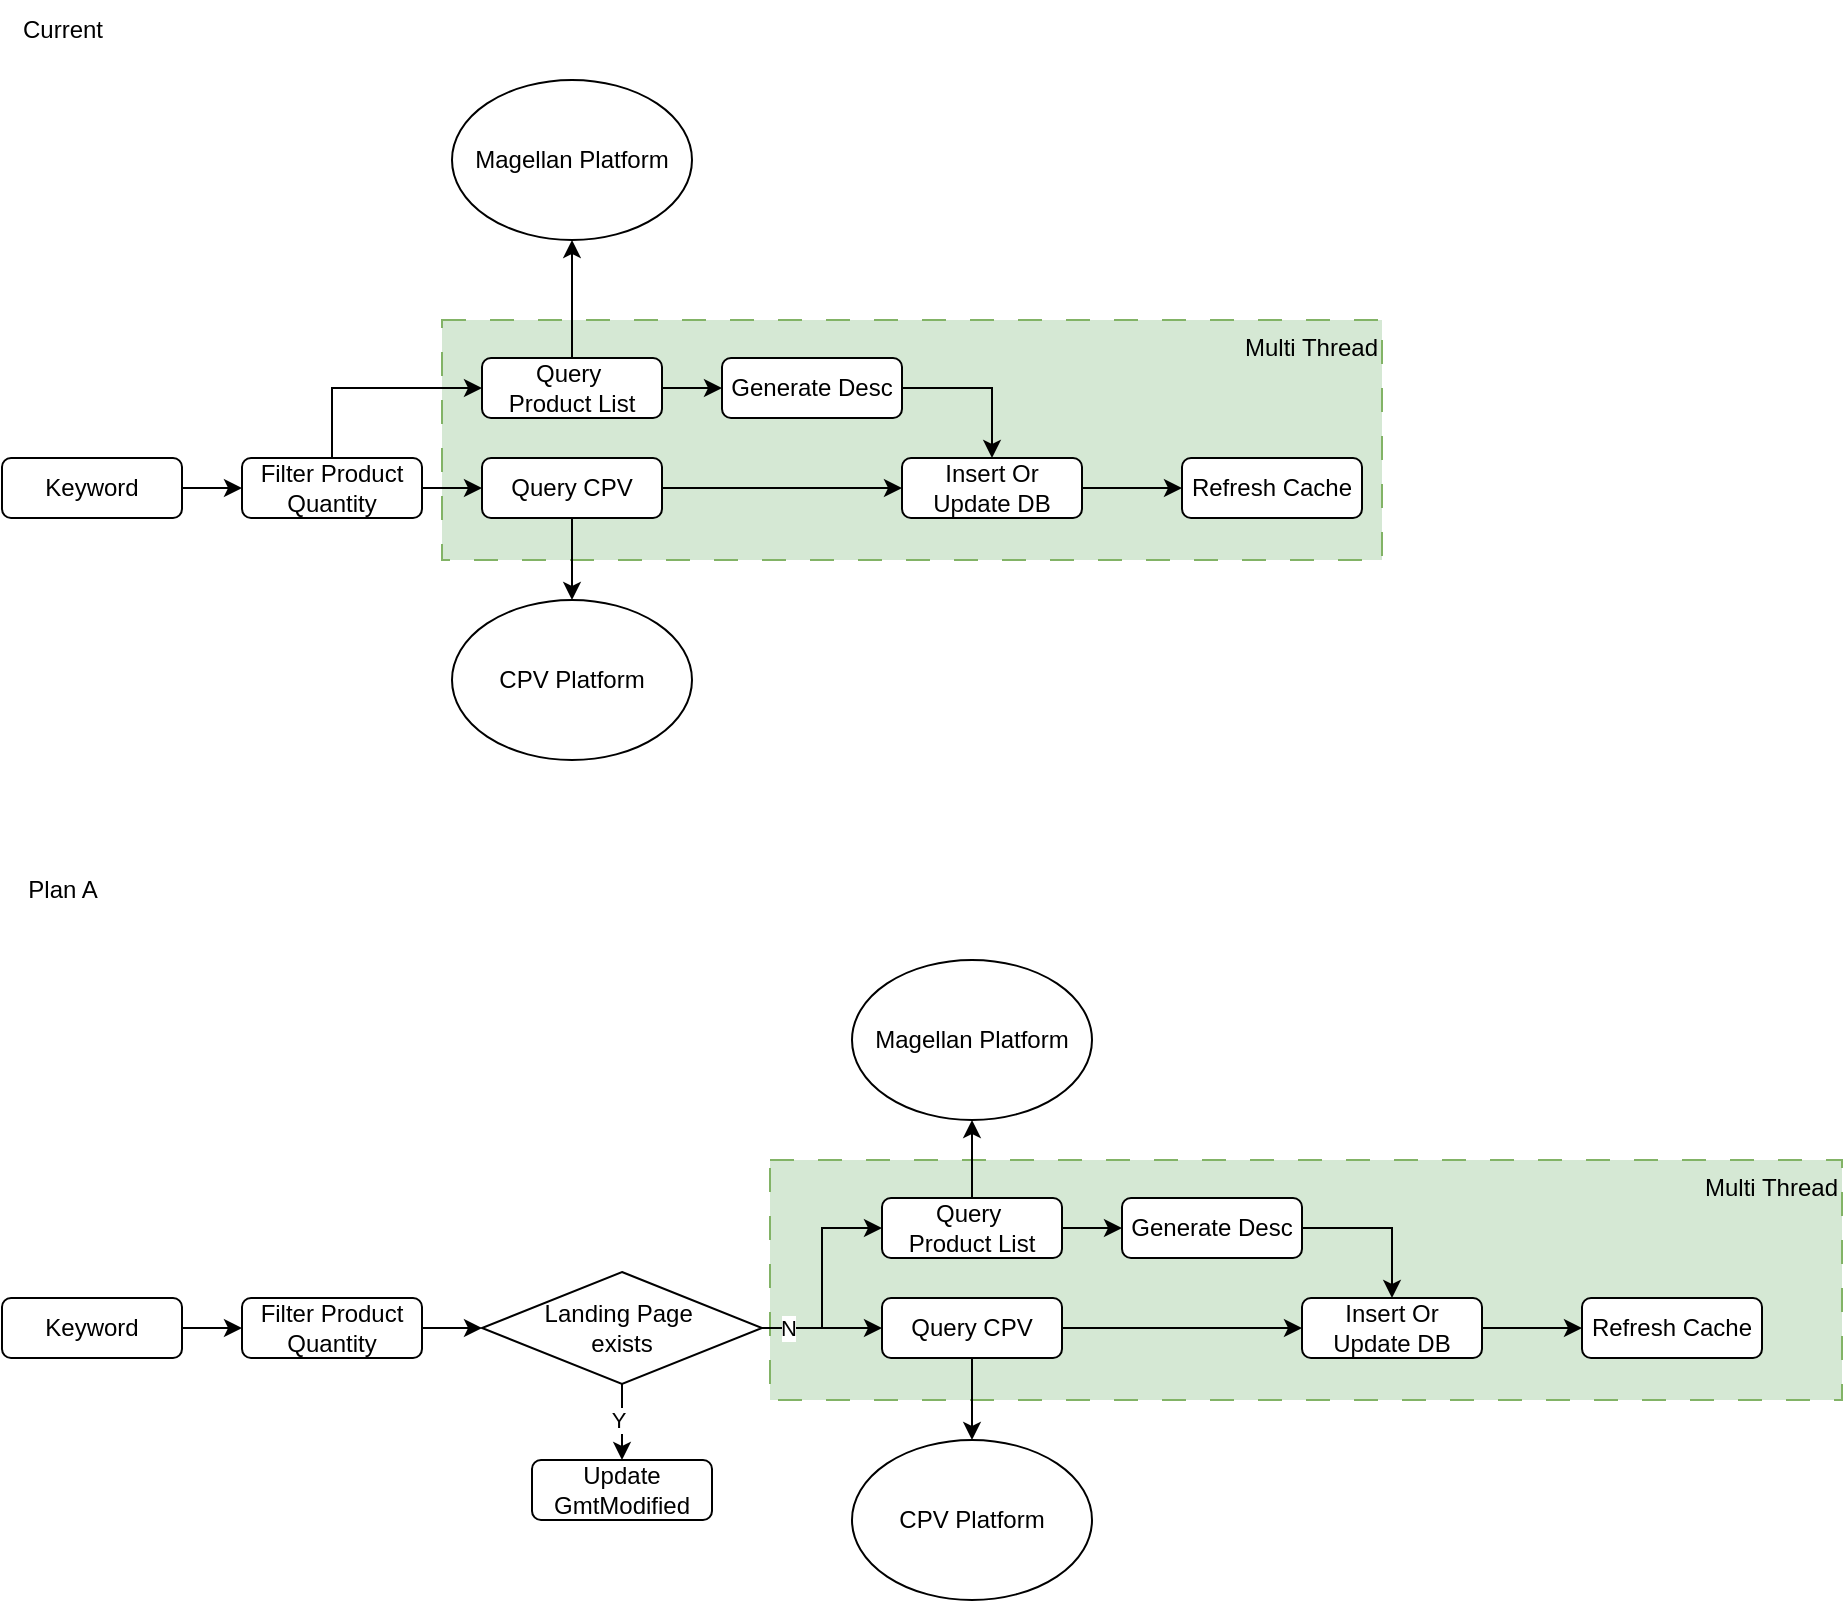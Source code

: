 <mxfile version="24.4.10" type="github">
  <diagram name="第 1 页" id="h08WxK1OJK9P_dThIWVY">
    <mxGraphModel dx="1434" dy="673" grid="1" gridSize="10" guides="1" tooltips="1" connect="1" arrows="1" fold="1" page="1" pageScale="1" pageWidth="827" pageHeight="1169" math="0" shadow="0">
      <root>
        <mxCell id="0" />
        <mxCell id="1" parent="0" />
        <mxCell id="wpOWByaT0sS5YUf1Cxvb-10" value="Multi Thread" style="rounded=0;whiteSpace=wrap;html=1;align=right;verticalAlign=top;fillColor=#d5e8d4;strokeColor=#82b366;dashed=1;dashPattern=12 12;" vertex="1" parent="1">
          <mxGeometry x="250" y="170" width="470" height="120" as="geometry" />
        </mxCell>
        <mxCell id="EFIGJ6aBogPd2Uy-ziXT-7" style="edgeStyle=orthogonalEdgeStyle;rounded=0;orthogonalLoop=1;jettySize=auto;html=1;exitX=1;exitY=0.5;exitDx=0;exitDy=0;entryX=0;entryY=0.5;entryDx=0;entryDy=0;" parent="1" source="EFIGJ6aBogPd2Uy-ziXT-8" target="EFIGJ6aBogPd2Uy-ziXT-13" edge="1">
          <mxGeometry relative="1" as="geometry" />
        </mxCell>
        <mxCell id="EFIGJ6aBogPd2Uy-ziXT-8" value="Keyword" style="rounded=1;whiteSpace=wrap;html=1;" parent="1" vertex="1">
          <mxGeometry x="30" y="239" width="90" height="30" as="geometry" />
        </mxCell>
        <mxCell id="EFIGJ6aBogPd2Uy-ziXT-10" style="edgeStyle=orthogonalEdgeStyle;rounded=0;orthogonalLoop=1;jettySize=auto;html=1;exitX=1;exitY=0.5;exitDx=0;exitDy=0;entryX=0;entryY=0.5;entryDx=0;entryDy=0;" parent="1" source="EFIGJ6aBogPd2Uy-ziXT-13" target="EFIGJ6aBogPd2Uy-ziXT-17" edge="1">
          <mxGeometry relative="1" as="geometry" />
        </mxCell>
        <mxCell id="wpOWByaT0sS5YUf1Cxvb-4" style="edgeStyle=orthogonalEdgeStyle;rounded=0;orthogonalLoop=1;jettySize=auto;html=1;exitX=0.5;exitY=0;exitDx=0;exitDy=0;entryX=0;entryY=0.5;entryDx=0;entryDy=0;" edge="1" parent="1" source="EFIGJ6aBogPd2Uy-ziXT-13" target="wpOWByaT0sS5YUf1Cxvb-1">
          <mxGeometry relative="1" as="geometry" />
        </mxCell>
        <mxCell id="EFIGJ6aBogPd2Uy-ziXT-13" value="Filter Product Quantity" style="rounded=1;whiteSpace=wrap;html=1;" parent="1" vertex="1">
          <mxGeometry x="150" y="239" width="90" height="30" as="geometry" />
        </mxCell>
        <mxCell id="EFIGJ6aBogPd2Uy-ziXT-16" style="edgeStyle=orthogonalEdgeStyle;rounded=0;orthogonalLoop=1;jettySize=auto;html=1;exitX=1;exitY=0.5;exitDx=0;exitDy=0;entryX=0;entryY=0.5;entryDx=0;entryDy=0;" parent="1" source="EFIGJ6aBogPd2Uy-ziXT-17" target="EFIGJ6aBogPd2Uy-ziXT-21" edge="1">
          <mxGeometry relative="1" as="geometry" />
        </mxCell>
        <mxCell id="wpOWByaT0sS5YUf1Cxvb-7" style="edgeStyle=orthogonalEdgeStyle;rounded=0;orthogonalLoop=1;jettySize=auto;html=1;exitX=0.5;exitY=1;exitDx=0;exitDy=0;entryX=0.5;entryY=0;entryDx=0;entryDy=0;" edge="1" parent="1" source="EFIGJ6aBogPd2Uy-ziXT-17" target="wpOWByaT0sS5YUf1Cxvb-3">
          <mxGeometry relative="1" as="geometry" />
        </mxCell>
        <mxCell id="EFIGJ6aBogPd2Uy-ziXT-17" value="Query CPV" style="rounded=1;whiteSpace=wrap;html=1;" parent="1" vertex="1">
          <mxGeometry x="270" y="239" width="90" height="30" as="geometry" />
        </mxCell>
        <mxCell id="EFIGJ6aBogPd2Uy-ziXT-18" style="edgeStyle=orthogonalEdgeStyle;rounded=0;orthogonalLoop=1;jettySize=auto;html=1;exitX=1;exitY=0.5;exitDx=0;exitDy=0;entryX=0.5;entryY=0;entryDx=0;entryDy=0;" parent="1" source="EFIGJ6aBogPd2Uy-ziXT-19" target="EFIGJ6aBogPd2Uy-ziXT-21" edge="1">
          <mxGeometry relative="1" as="geometry" />
        </mxCell>
        <mxCell id="EFIGJ6aBogPd2Uy-ziXT-19" value="Generate Desc" style="rounded=1;whiteSpace=wrap;html=1;" parent="1" vertex="1">
          <mxGeometry x="390" y="189" width="90" height="30" as="geometry" />
        </mxCell>
        <mxCell id="EFIGJ6aBogPd2Uy-ziXT-20" style="edgeStyle=orthogonalEdgeStyle;rounded=0;orthogonalLoop=1;jettySize=auto;html=1;exitX=1;exitY=0.5;exitDx=0;exitDy=0;entryX=0;entryY=0.5;entryDx=0;entryDy=0;" parent="1" source="EFIGJ6aBogPd2Uy-ziXT-21" target="EFIGJ6aBogPd2Uy-ziXT-22" edge="1">
          <mxGeometry relative="1" as="geometry" />
        </mxCell>
        <mxCell id="EFIGJ6aBogPd2Uy-ziXT-21" value="Insert Or Update DB" style="rounded=1;whiteSpace=wrap;html=1;" parent="1" vertex="1">
          <mxGeometry x="480" y="239" width="90" height="30" as="geometry" />
        </mxCell>
        <mxCell id="EFIGJ6aBogPd2Uy-ziXT-22" value="Refresh Cache" style="rounded=1;whiteSpace=wrap;html=1;" parent="1" vertex="1">
          <mxGeometry x="620" y="239" width="90" height="30" as="geometry" />
        </mxCell>
        <mxCell id="wpOWByaT0sS5YUf1Cxvb-5" style="edgeStyle=orthogonalEdgeStyle;rounded=0;orthogonalLoop=1;jettySize=auto;html=1;exitX=1;exitY=0.5;exitDx=0;exitDy=0;entryX=0;entryY=0.5;entryDx=0;entryDy=0;" edge="1" parent="1" source="wpOWByaT0sS5YUf1Cxvb-1" target="EFIGJ6aBogPd2Uy-ziXT-19">
          <mxGeometry relative="1" as="geometry" />
        </mxCell>
        <mxCell id="wpOWByaT0sS5YUf1Cxvb-6" style="edgeStyle=orthogonalEdgeStyle;rounded=0;orthogonalLoop=1;jettySize=auto;html=1;exitX=0.5;exitY=0;exitDx=0;exitDy=0;entryX=0.5;entryY=1;entryDx=0;entryDy=0;" edge="1" parent="1" source="wpOWByaT0sS5YUf1Cxvb-1" target="wpOWByaT0sS5YUf1Cxvb-2">
          <mxGeometry relative="1" as="geometry" />
        </mxCell>
        <mxCell id="wpOWByaT0sS5YUf1Cxvb-1" value="Query&amp;nbsp;&lt;div&gt;Product List&lt;/div&gt;" style="rounded=1;whiteSpace=wrap;html=1;" vertex="1" parent="1">
          <mxGeometry x="270" y="189" width="90" height="30" as="geometry" />
        </mxCell>
        <mxCell id="wpOWByaT0sS5YUf1Cxvb-2" value="Magellan Platform" style="ellipse;whiteSpace=wrap;html=1;" vertex="1" parent="1">
          <mxGeometry x="255" y="50" width="120" height="80" as="geometry" />
        </mxCell>
        <mxCell id="wpOWByaT0sS5YUf1Cxvb-3" value="CPV Platform" style="ellipse;whiteSpace=wrap;html=1;" vertex="1" parent="1">
          <mxGeometry x="255" y="310" width="120" height="80" as="geometry" />
        </mxCell>
        <mxCell id="wpOWByaT0sS5YUf1Cxvb-11" value="Multi Thread" style="rounded=0;whiteSpace=wrap;html=1;align=right;verticalAlign=top;fillColor=#d5e8d4;strokeColor=#82b366;dashed=1;dashPattern=12 12;" vertex="1" parent="1">
          <mxGeometry x="414" y="590" width="536" height="120" as="geometry" />
        </mxCell>
        <mxCell id="wpOWByaT0sS5YUf1Cxvb-12" style="edgeStyle=orthogonalEdgeStyle;rounded=0;orthogonalLoop=1;jettySize=auto;html=1;exitX=1;exitY=0.5;exitDx=0;exitDy=0;entryX=0;entryY=0.5;entryDx=0;entryDy=0;" edge="1" parent="1" source="wpOWByaT0sS5YUf1Cxvb-13" target="wpOWByaT0sS5YUf1Cxvb-16">
          <mxGeometry relative="1" as="geometry" />
        </mxCell>
        <mxCell id="wpOWByaT0sS5YUf1Cxvb-13" value="Keyword" style="rounded=1;whiteSpace=wrap;html=1;" vertex="1" parent="1">
          <mxGeometry x="30" y="659" width="90" height="30" as="geometry" />
        </mxCell>
        <mxCell id="wpOWByaT0sS5YUf1Cxvb-33" style="edgeStyle=orthogonalEdgeStyle;rounded=0;orthogonalLoop=1;jettySize=auto;html=1;exitX=1;exitY=0.5;exitDx=0;exitDy=0;entryX=0;entryY=0.5;entryDx=0;entryDy=0;" edge="1" parent="1" source="wpOWByaT0sS5YUf1Cxvb-16" target="wpOWByaT0sS5YUf1Cxvb-32">
          <mxGeometry relative="1" as="geometry" />
        </mxCell>
        <mxCell id="wpOWByaT0sS5YUf1Cxvb-16" value="Filter Product Quantity" style="rounded=1;whiteSpace=wrap;html=1;" vertex="1" parent="1">
          <mxGeometry x="150" y="659" width="90" height="30" as="geometry" />
        </mxCell>
        <mxCell id="wpOWByaT0sS5YUf1Cxvb-17" style="edgeStyle=orthogonalEdgeStyle;rounded=0;orthogonalLoop=1;jettySize=auto;html=1;exitX=1;exitY=0.5;exitDx=0;exitDy=0;entryX=0;entryY=0.5;entryDx=0;entryDy=0;" edge="1" parent="1" source="wpOWByaT0sS5YUf1Cxvb-19" target="wpOWByaT0sS5YUf1Cxvb-23">
          <mxGeometry relative="1" as="geometry" />
        </mxCell>
        <mxCell id="wpOWByaT0sS5YUf1Cxvb-41" style="edgeStyle=orthogonalEdgeStyle;rounded=0;orthogonalLoop=1;jettySize=auto;html=1;exitX=0.5;exitY=1;exitDx=0;exitDy=0;entryX=0.5;entryY=0;entryDx=0;entryDy=0;" edge="1" parent="1" source="wpOWByaT0sS5YUf1Cxvb-19" target="wpOWByaT0sS5YUf1Cxvb-29">
          <mxGeometry relative="1" as="geometry" />
        </mxCell>
        <mxCell id="wpOWByaT0sS5YUf1Cxvb-19" value="Query CPV" style="rounded=1;whiteSpace=wrap;html=1;" vertex="1" parent="1">
          <mxGeometry x="470" y="659" width="90" height="30" as="geometry" />
        </mxCell>
        <mxCell id="wpOWByaT0sS5YUf1Cxvb-20" style="edgeStyle=orthogonalEdgeStyle;rounded=0;orthogonalLoop=1;jettySize=auto;html=1;exitX=1;exitY=0.5;exitDx=0;exitDy=0;entryX=0.5;entryY=0;entryDx=0;entryDy=0;" edge="1" parent="1" source="wpOWByaT0sS5YUf1Cxvb-21" target="wpOWByaT0sS5YUf1Cxvb-23">
          <mxGeometry relative="1" as="geometry" />
        </mxCell>
        <mxCell id="wpOWByaT0sS5YUf1Cxvb-21" value="Generate Desc" style="rounded=1;whiteSpace=wrap;html=1;" vertex="1" parent="1">
          <mxGeometry x="590" y="609" width="90" height="30" as="geometry" />
        </mxCell>
        <mxCell id="wpOWByaT0sS5YUf1Cxvb-22" style="edgeStyle=orthogonalEdgeStyle;rounded=0;orthogonalLoop=1;jettySize=auto;html=1;exitX=1;exitY=0.5;exitDx=0;exitDy=0;entryX=0;entryY=0.5;entryDx=0;entryDy=0;" edge="1" parent="1" source="wpOWByaT0sS5YUf1Cxvb-23" target="wpOWByaT0sS5YUf1Cxvb-24">
          <mxGeometry relative="1" as="geometry" />
        </mxCell>
        <mxCell id="wpOWByaT0sS5YUf1Cxvb-23" value="Insert Or Update DB" style="rounded=1;whiteSpace=wrap;html=1;" vertex="1" parent="1">
          <mxGeometry x="680" y="659" width="90" height="30" as="geometry" />
        </mxCell>
        <mxCell id="wpOWByaT0sS5YUf1Cxvb-24" value="Refresh Cache" style="rounded=1;whiteSpace=wrap;html=1;" vertex="1" parent="1">
          <mxGeometry x="820" y="659" width="90" height="30" as="geometry" />
        </mxCell>
        <mxCell id="wpOWByaT0sS5YUf1Cxvb-25" style="edgeStyle=orthogonalEdgeStyle;rounded=0;orthogonalLoop=1;jettySize=auto;html=1;exitX=1;exitY=0.5;exitDx=0;exitDy=0;entryX=0;entryY=0.5;entryDx=0;entryDy=0;" edge="1" parent="1" source="wpOWByaT0sS5YUf1Cxvb-27" target="wpOWByaT0sS5YUf1Cxvb-21">
          <mxGeometry relative="1" as="geometry" />
        </mxCell>
        <mxCell id="wpOWByaT0sS5YUf1Cxvb-40" style="edgeStyle=orthogonalEdgeStyle;rounded=0;orthogonalLoop=1;jettySize=auto;html=1;exitX=0.5;exitY=0;exitDx=0;exitDy=0;entryX=0.5;entryY=1;entryDx=0;entryDy=0;" edge="1" parent="1" source="wpOWByaT0sS5YUf1Cxvb-27" target="wpOWByaT0sS5YUf1Cxvb-28">
          <mxGeometry relative="1" as="geometry" />
        </mxCell>
        <mxCell id="wpOWByaT0sS5YUf1Cxvb-27" value="Query&amp;nbsp;&lt;div&gt;Product List&lt;/div&gt;" style="rounded=1;whiteSpace=wrap;html=1;" vertex="1" parent="1">
          <mxGeometry x="470" y="609" width="90" height="30" as="geometry" />
        </mxCell>
        <mxCell id="wpOWByaT0sS5YUf1Cxvb-28" value="Magellan Platform" style="ellipse;whiteSpace=wrap;html=1;" vertex="1" parent="1">
          <mxGeometry x="455" y="490" width="120" height="80" as="geometry" />
        </mxCell>
        <mxCell id="wpOWByaT0sS5YUf1Cxvb-29" value="CPV Platform" style="ellipse;whiteSpace=wrap;html=1;" vertex="1" parent="1">
          <mxGeometry x="455" y="730" width="120" height="80" as="geometry" />
        </mxCell>
        <mxCell id="wpOWByaT0sS5YUf1Cxvb-30" value="Plan A" style="text;html=1;align=center;verticalAlign=middle;resizable=0;points=[];autosize=1;strokeColor=none;fillColor=none;" vertex="1" parent="1">
          <mxGeometry x="30" y="440" width="60" height="30" as="geometry" />
        </mxCell>
        <mxCell id="wpOWByaT0sS5YUf1Cxvb-34" style="edgeStyle=orthogonalEdgeStyle;rounded=0;orthogonalLoop=1;jettySize=auto;html=1;exitX=1;exitY=0.5;exitDx=0;exitDy=0;entryX=0;entryY=0.5;entryDx=0;entryDy=0;" edge="1" parent="1" source="wpOWByaT0sS5YUf1Cxvb-32" target="wpOWByaT0sS5YUf1Cxvb-19">
          <mxGeometry relative="1" as="geometry" />
        </mxCell>
        <mxCell id="wpOWByaT0sS5YUf1Cxvb-35" style="edgeStyle=orthogonalEdgeStyle;rounded=0;orthogonalLoop=1;jettySize=auto;html=1;exitX=1;exitY=0.5;exitDx=0;exitDy=0;entryX=0;entryY=0.5;entryDx=0;entryDy=0;" edge="1" parent="1" source="wpOWByaT0sS5YUf1Cxvb-32" target="wpOWByaT0sS5YUf1Cxvb-27">
          <mxGeometry relative="1" as="geometry" />
        </mxCell>
        <mxCell id="wpOWByaT0sS5YUf1Cxvb-39" value="N" style="edgeLabel;html=1;align=center;verticalAlign=middle;resizable=0;points=[];" vertex="1" connectable="0" parent="wpOWByaT0sS5YUf1Cxvb-35">
          <mxGeometry x="-0.773" y="1" relative="1" as="geometry">
            <mxPoint y="1" as="offset" />
          </mxGeometry>
        </mxCell>
        <mxCell id="wpOWByaT0sS5YUf1Cxvb-37" style="edgeStyle=orthogonalEdgeStyle;rounded=0;orthogonalLoop=1;jettySize=auto;html=1;exitX=0.5;exitY=1;exitDx=0;exitDy=0;entryX=0.5;entryY=0;entryDx=0;entryDy=0;" edge="1" parent="1" source="wpOWByaT0sS5YUf1Cxvb-32" target="wpOWByaT0sS5YUf1Cxvb-36">
          <mxGeometry relative="1" as="geometry" />
        </mxCell>
        <mxCell id="wpOWByaT0sS5YUf1Cxvb-38" value="Y" style="edgeLabel;html=1;align=center;verticalAlign=middle;resizable=0;points=[];" vertex="1" connectable="0" parent="wpOWByaT0sS5YUf1Cxvb-37">
          <mxGeometry x="-0.079" y="-2" relative="1" as="geometry">
            <mxPoint as="offset" />
          </mxGeometry>
        </mxCell>
        <mxCell id="wpOWByaT0sS5YUf1Cxvb-32" value="Landing Page&amp;nbsp;&lt;div&gt;exists&lt;/div&gt;" style="rhombus;whiteSpace=wrap;html=1;" vertex="1" parent="1">
          <mxGeometry x="270" y="646" width="140" height="56" as="geometry" />
        </mxCell>
        <mxCell id="wpOWByaT0sS5YUf1Cxvb-36" value="Update GmtModified" style="rounded=1;whiteSpace=wrap;html=1;" vertex="1" parent="1">
          <mxGeometry x="295" y="740" width="90" height="30" as="geometry" />
        </mxCell>
        <mxCell id="wpOWByaT0sS5YUf1Cxvb-42" value="Current" style="text;html=1;align=center;verticalAlign=middle;resizable=0;points=[];autosize=1;strokeColor=none;fillColor=none;" vertex="1" parent="1">
          <mxGeometry x="30" y="10" width="60" height="30" as="geometry" />
        </mxCell>
      </root>
    </mxGraphModel>
  </diagram>
</mxfile>
